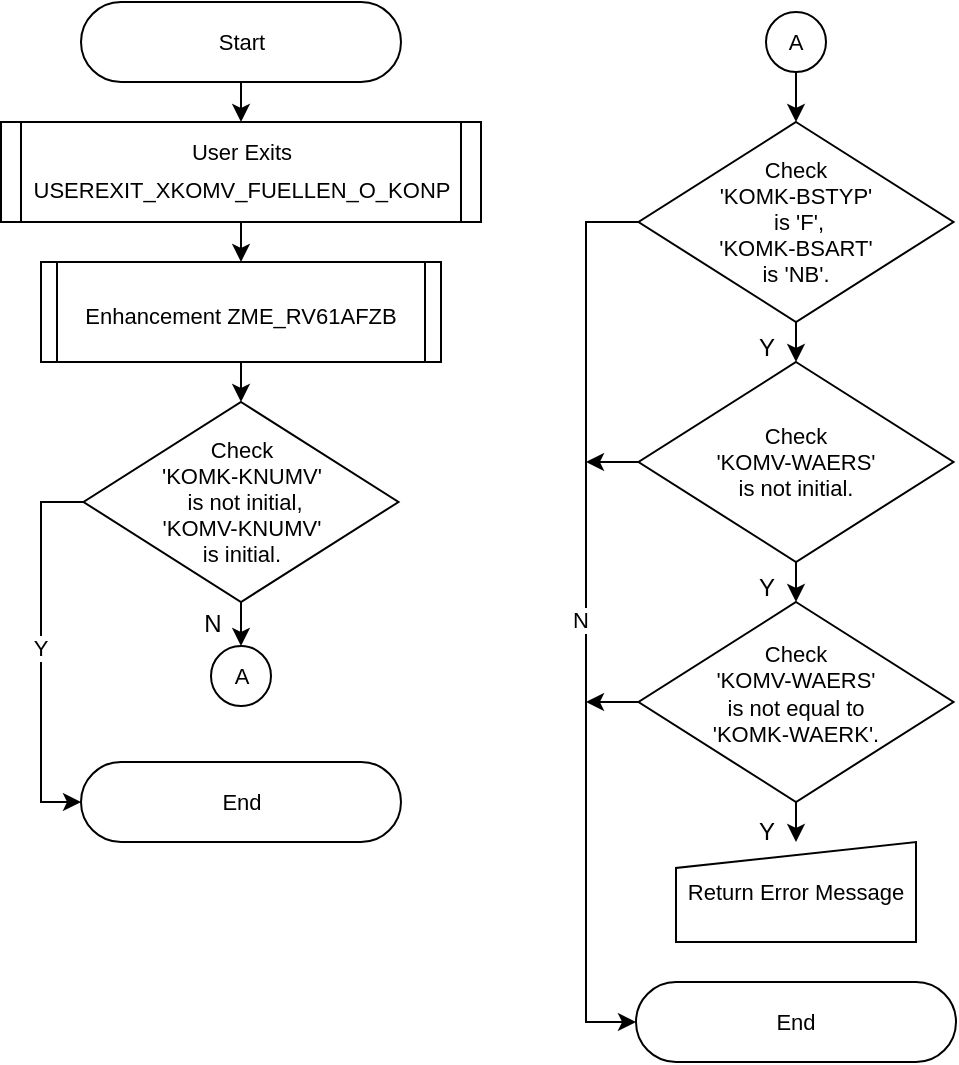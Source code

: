<mxfile version="22.1.20" type="github">
  <diagram name="Page-1" id="S39egEUGjMzdqcErgkC7">
    <mxGraphModel dx="786" dy="477" grid="1" gridSize="10" guides="1" tooltips="1" connect="1" arrows="1" fold="1" page="1" pageScale="1" pageWidth="1169" pageHeight="827" math="0" shadow="0">
      <root>
        <mxCell id="0" />
        <mxCell id="1" parent="0" />
        <mxCell id="lDkn4fRKrub7hCzTu28r-7" style="edgeStyle=orthogonalEdgeStyle;rounded=0;orthogonalLoop=1;jettySize=auto;html=1;exitX=0.5;exitY=0.5;exitDx=0;exitDy=20;exitPerimeter=0;entryX=0.5;entryY=0;entryDx=0;entryDy=0;" edge="1" parent="1" source="lDkn4fRKrub7hCzTu28r-2" target="lDkn4fRKrub7hCzTu28r-3">
          <mxGeometry relative="1" as="geometry" />
        </mxCell>
        <mxCell id="lDkn4fRKrub7hCzTu28r-2" value="Start" style="html=1;dashed=0;whiteSpace=wrap;shape=mxgraph.dfd.start;fontSize=11;" vertex="1" parent="1">
          <mxGeometry x="97.5" y="60" width="160" height="40" as="geometry" />
        </mxCell>
        <mxCell id="lDkn4fRKrub7hCzTu28r-9" style="edgeStyle=orthogonalEdgeStyle;rounded=0;orthogonalLoop=1;jettySize=auto;html=1;exitX=0.5;exitY=1;exitDx=0;exitDy=0;entryX=0.5;entryY=0;entryDx=0;entryDy=0;" edge="1" parent="1" source="lDkn4fRKrub7hCzTu28r-3" target="lDkn4fRKrub7hCzTu28r-4">
          <mxGeometry relative="1" as="geometry" />
        </mxCell>
        <mxCell id="lDkn4fRKrub7hCzTu28r-3" value="&lt;font style=&quot;font-size: 11px;&quot;&gt;User Exits&lt;br&gt;&lt;/font&gt;USEREXIT_XKOMV_FUELLEN_O_KONP&lt;span style=&quot;font-size: medium; text-align: start;&quot;&gt;&lt;/span&gt;" style="shape=process;whiteSpace=wrap;html=1;backgroundOutline=1;fontSize=11;size=0.042;" vertex="1" parent="1">
          <mxGeometry x="57.5" y="120" width="240" height="50" as="geometry" />
        </mxCell>
        <mxCell id="lDkn4fRKrub7hCzTu28r-10" style="edgeStyle=orthogonalEdgeStyle;rounded=0;orthogonalLoop=1;jettySize=auto;html=1;exitX=0.5;exitY=1;exitDx=0;exitDy=0;entryX=0.5;entryY=0;entryDx=0;entryDy=0;" edge="1" parent="1" source="lDkn4fRKrub7hCzTu28r-4" target="lDkn4fRKrub7hCzTu28r-5">
          <mxGeometry relative="1" as="geometry" />
        </mxCell>
        <mxCell id="lDkn4fRKrub7hCzTu28r-4" value="&lt;font style=&quot;font-size: 11px;&quot;&gt;Enhancement&amp;nbsp;&lt;/font&gt;ZME_RV61AFZB&lt;span style=&quot;font-size: medium; text-align: start;&quot;&gt;&lt;/span&gt;" style="shape=process;whiteSpace=wrap;html=1;backgroundOutline=1;fontSize=11;size=0.042;" vertex="1" parent="1">
          <mxGeometry x="77.5" y="190" width="200" height="50" as="geometry" />
        </mxCell>
        <mxCell id="lDkn4fRKrub7hCzTu28r-40" style="edgeStyle=orthogonalEdgeStyle;rounded=0;orthogonalLoop=1;jettySize=auto;html=1;exitX=0.5;exitY=1;exitDx=0;exitDy=0;entryX=0.5;entryY=0;entryDx=0;entryDy=0;" edge="1" parent="1" source="lDkn4fRKrub7hCzTu28r-5" target="lDkn4fRKrub7hCzTu28r-14">
          <mxGeometry relative="1" as="geometry" />
        </mxCell>
        <mxCell id="lDkn4fRKrub7hCzTu28r-5" value="Check &lt;br&gt;&#39;KOMK-KNUMV&#39;&lt;br&gt;&amp;nbsp;is not initial, &lt;br&gt;&#39;KOMV-KNUMV&#39; &lt;br&gt;is initial." style="rhombus;whiteSpace=wrap;html=1;fontSize=11;" vertex="1" parent="1">
          <mxGeometry x="98.75" y="260" width="157.5" height="100" as="geometry" />
        </mxCell>
        <mxCell id="lDkn4fRKrub7hCzTu28r-6" value="End" style="html=1;dashed=0;whiteSpace=wrap;shape=mxgraph.dfd.start;fontSize=11;" vertex="1" parent="1">
          <mxGeometry x="97.5" y="440" width="160" height="40" as="geometry" />
        </mxCell>
        <mxCell id="lDkn4fRKrub7hCzTu28r-24" style="edgeStyle=orthogonalEdgeStyle;rounded=0;orthogonalLoop=1;jettySize=auto;html=1;exitX=0.5;exitY=1;exitDx=0;exitDy=0;entryX=0.5;entryY=0;entryDx=0;entryDy=0;" edge="1" parent="1" source="lDkn4fRKrub7hCzTu28r-13" target="lDkn4fRKrub7hCzTu28r-22">
          <mxGeometry relative="1" as="geometry" />
        </mxCell>
        <mxCell id="lDkn4fRKrub7hCzTu28r-13" value="Check &lt;br&gt;&#39;KOMK-BSTYP&#39;&lt;br&gt;&amp;nbsp;is &#39;F&#39;, &lt;br&gt;&#39;KOMK-BSART&#39; &lt;br&gt;is &#39;NB&#39;." style="rhombus;whiteSpace=wrap;html=1;fontSize=11;" vertex="1" parent="1">
          <mxGeometry x="376.25" y="120" width="157.5" height="100" as="geometry" />
        </mxCell>
        <mxCell id="lDkn4fRKrub7hCzTu28r-14" value="&lt;font style=&quot;font-size: 11px;&quot;&gt;A&lt;/font&gt;" style="ellipse;whiteSpace=wrap;html=1;aspect=fixed;" vertex="1" parent="1">
          <mxGeometry x="162.5" y="382" width="30" height="30" as="geometry" />
        </mxCell>
        <mxCell id="lDkn4fRKrub7hCzTu28r-20" style="edgeStyle=orthogonalEdgeStyle;rounded=0;orthogonalLoop=1;jettySize=auto;html=1;exitX=0.5;exitY=1;exitDx=0;exitDy=0;entryX=0.5;entryY=0;entryDx=0;entryDy=0;" edge="1" parent="1" source="lDkn4fRKrub7hCzTu28r-19" target="lDkn4fRKrub7hCzTu28r-13">
          <mxGeometry relative="1" as="geometry" />
        </mxCell>
        <mxCell id="lDkn4fRKrub7hCzTu28r-19" value="&lt;font style=&quot;font-size: 11px;&quot;&gt;A&lt;/font&gt;" style="ellipse;whiteSpace=wrap;html=1;aspect=fixed;" vertex="1" parent="1">
          <mxGeometry x="440" y="65" width="30" height="30" as="geometry" />
        </mxCell>
        <mxCell id="lDkn4fRKrub7hCzTu28r-26" style="edgeStyle=orthogonalEdgeStyle;rounded=0;orthogonalLoop=1;jettySize=auto;html=1;exitX=0.5;exitY=1;exitDx=0;exitDy=0;entryX=0.5;entryY=0;entryDx=0;entryDy=0;" edge="1" parent="1" source="lDkn4fRKrub7hCzTu28r-22" target="lDkn4fRKrub7hCzTu28r-25">
          <mxGeometry relative="1" as="geometry" />
        </mxCell>
        <mxCell id="lDkn4fRKrub7hCzTu28r-34" style="edgeStyle=orthogonalEdgeStyle;rounded=0;orthogonalLoop=1;jettySize=auto;html=1;exitX=0;exitY=0.5;exitDx=0;exitDy=0;" edge="1" parent="1" source="lDkn4fRKrub7hCzTu28r-22">
          <mxGeometry relative="1" as="geometry">
            <mxPoint x="350" y="290" as="targetPoint" />
          </mxGeometry>
        </mxCell>
        <mxCell id="lDkn4fRKrub7hCzTu28r-22" value="Check &lt;br&gt;&#39;KOMV-WAERS&#39;&lt;br&gt;is not initial." style="rhombus;whiteSpace=wrap;html=1;fontSize=11;" vertex="1" parent="1">
          <mxGeometry x="376.25" y="240" width="157.5" height="100" as="geometry" />
        </mxCell>
        <mxCell id="lDkn4fRKrub7hCzTu28r-35" style="edgeStyle=orthogonalEdgeStyle;rounded=0;orthogonalLoop=1;jettySize=auto;html=1;exitX=0;exitY=0.5;exitDx=0;exitDy=0;" edge="1" parent="1" source="lDkn4fRKrub7hCzTu28r-25">
          <mxGeometry relative="1" as="geometry">
            <mxPoint x="350" y="410" as="targetPoint" />
          </mxGeometry>
        </mxCell>
        <mxCell id="lDkn4fRKrub7hCzTu28r-39" style="edgeStyle=orthogonalEdgeStyle;rounded=0;orthogonalLoop=1;jettySize=auto;html=1;exitX=0.5;exitY=1;exitDx=0;exitDy=0;entryX=0.5;entryY=0;entryDx=0;entryDy=0;" edge="1" parent="1" source="lDkn4fRKrub7hCzTu28r-25" target="lDkn4fRKrub7hCzTu28r-27">
          <mxGeometry relative="1" as="geometry" />
        </mxCell>
        <mxCell id="lDkn4fRKrub7hCzTu28r-25" value="Check &lt;br&gt;&#39;KOMV-WAERS&#39;&lt;br&gt;is not equal to&lt;br&gt;&#39;KOMK-WAERK&#39;." style="rhombus;whiteSpace=wrap;html=1;fontSize=11;spacingTop=-8;" vertex="1" parent="1">
          <mxGeometry x="376.25" y="360" width="157.5" height="100" as="geometry" />
        </mxCell>
        <mxCell id="lDkn4fRKrub7hCzTu28r-27" value="Return Error Message" style="shape=manualInput;whiteSpace=wrap;html=1;fontSize=11;size=13;" vertex="1" parent="1">
          <mxGeometry x="395" y="480" width="120" height="50" as="geometry" />
        </mxCell>
        <mxCell id="lDkn4fRKrub7hCzTu28r-31" value="End" style="html=1;dashed=0;whiteSpace=wrap;shape=mxgraph.dfd.start;fontSize=11;" vertex="1" parent="1">
          <mxGeometry x="375" y="550" width="160" height="40" as="geometry" />
        </mxCell>
        <mxCell id="lDkn4fRKrub7hCzTu28r-33" style="edgeStyle=orthogonalEdgeStyle;rounded=0;orthogonalLoop=1;jettySize=auto;html=1;exitX=0;exitY=0.5;exitDx=0;exitDy=0;entryX=0;entryY=0.5;entryDx=0;entryDy=0;entryPerimeter=0;" edge="1" parent="1" source="lDkn4fRKrub7hCzTu28r-13" target="lDkn4fRKrub7hCzTu28r-31">
          <mxGeometry relative="1" as="geometry">
            <Array as="points">
              <mxPoint x="350" y="170" />
              <mxPoint x="350" y="570" />
            </Array>
          </mxGeometry>
        </mxCell>
        <mxCell id="lDkn4fRKrub7hCzTu28r-36" value="N" style="edgeLabel;html=1;align=center;verticalAlign=middle;resizable=0;points=[];" vertex="1" connectable="0" parent="lDkn4fRKrub7hCzTu28r-33">
          <mxGeometry x="-0.005" y="-3" relative="1" as="geometry">
            <mxPoint as="offset" />
          </mxGeometry>
        </mxCell>
        <mxCell id="lDkn4fRKrub7hCzTu28r-37" value="Y" style="text;html=1;align=center;verticalAlign=middle;resizable=0;points=[];autosize=1;strokeColor=none;fillColor=none;" vertex="1" parent="1">
          <mxGeometry x="425" y="218" width="30" height="30" as="geometry" />
        </mxCell>
        <mxCell id="lDkn4fRKrub7hCzTu28r-38" value="Y" style="text;html=1;align=center;verticalAlign=middle;resizable=0;points=[];autosize=1;strokeColor=none;fillColor=none;" vertex="1" parent="1">
          <mxGeometry x="425" y="338" width="30" height="30" as="geometry" />
        </mxCell>
        <mxCell id="lDkn4fRKrub7hCzTu28r-41" style="edgeStyle=orthogonalEdgeStyle;rounded=0;orthogonalLoop=1;jettySize=auto;html=1;exitX=0;exitY=0.5;exitDx=0;exitDy=0;entryX=0;entryY=0.5;entryDx=0;entryDy=0;entryPerimeter=0;" edge="1" parent="1" source="lDkn4fRKrub7hCzTu28r-5" target="lDkn4fRKrub7hCzTu28r-6">
          <mxGeometry relative="1" as="geometry" />
        </mxCell>
        <mxCell id="lDkn4fRKrub7hCzTu28r-42" value="Y" style="edgeLabel;html=1;align=center;verticalAlign=middle;resizable=0;points=[];" vertex="1" connectable="0" parent="lDkn4fRKrub7hCzTu28r-41">
          <mxGeometry x="-0.018" y="-2" relative="1" as="geometry">
            <mxPoint x="1" as="offset" />
          </mxGeometry>
        </mxCell>
        <mxCell id="lDkn4fRKrub7hCzTu28r-43" value="N" style="text;html=1;align=center;verticalAlign=middle;resizable=0;points=[];autosize=1;strokeColor=none;fillColor=none;" vertex="1" parent="1">
          <mxGeometry x="148" y="356" width="30" height="30" as="geometry" />
        </mxCell>
        <mxCell id="lDkn4fRKrub7hCzTu28r-44" value="Y" style="text;html=1;align=center;verticalAlign=middle;resizable=0;points=[];autosize=1;strokeColor=none;fillColor=none;" vertex="1" parent="1">
          <mxGeometry x="425" y="460" width="30" height="30" as="geometry" />
        </mxCell>
      </root>
    </mxGraphModel>
  </diagram>
</mxfile>
